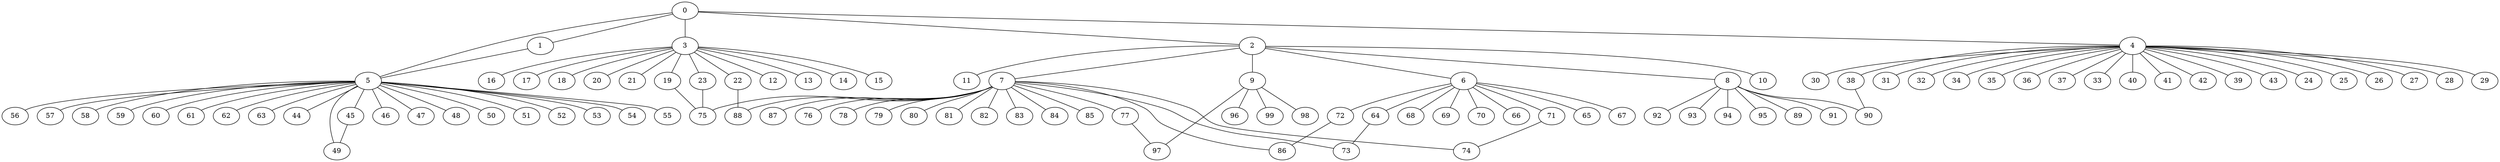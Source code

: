 
graph graphname {
    0 -- 1
0 -- 2
0 -- 3
0 -- 4
0 -- 5
1 -- 5
2 -- 6
2 -- 7
2 -- 8
2 -- 9
2 -- 10
2 -- 11
3 -- 12
3 -- 13
3 -- 14
3 -- 15
3 -- 16
3 -- 17
3 -- 18
3 -- 19
3 -- 20
3 -- 21
3 -- 22
3 -- 23
4 -- 32
4 -- 34
4 -- 35
4 -- 36
4 -- 37
4 -- 38
4 -- 33
4 -- 40
4 -- 41
4 -- 42
4 -- 39
4 -- 43
4 -- 24
4 -- 25
4 -- 26
4 -- 27
4 -- 28
4 -- 29
4 -- 30
4 -- 31
5 -- 44
5 -- 45
5 -- 46
5 -- 47
5 -- 48
5 -- 49
5 -- 50
5 -- 51
5 -- 52
5 -- 53
5 -- 54
5 -- 55
5 -- 56
5 -- 57
5 -- 58
5 -- 59
5 -- 60
5 -- 61
5 -- 62
5 -- 63
6 -- 64
6 -- 65
6 -- 67
6 -- 68
6 -- 69
6 -- 70
6 -- 71
6 -- 72
6 -- 66
7 -- 73
7 -- 74
7 -- 75
7 -- 76
7 -- 77
7 -- 78
7 -- 79
7 -- 80
7 -- 81
7 -- 82
7 -- 83
7 -- 84
7 -- 85
7 -- 86
7 -- 87
7 -- 88
8 -- 89
8 -- 90
8 -- 91
8 -- 92
8 -- 93
8 -- 94
8 -- 95
9 -- 96
9 -- 97
9 -- 99
9 -- 98
19 -- 75
22 -- 88
23 -- 75
38 -- 90
45 -- 49
64 -- 73
71 -- 74
72 -- 86
77 -- 97

}

